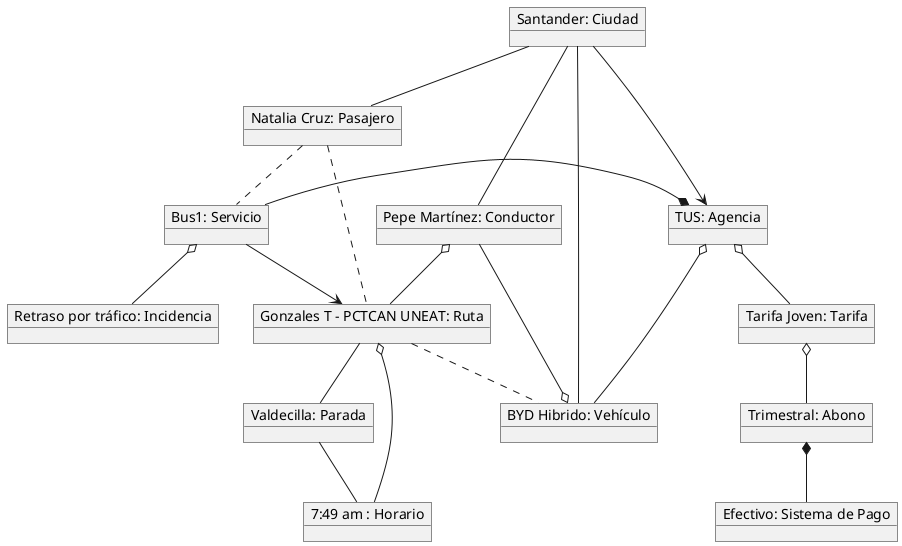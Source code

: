 @startuml
object "Santander: Ciudad" as ciudadSantander
object "TUS: Agencia" as agenciaPrincipal
object "Pepe Martínez: Conductor" as conductor
object "Natalia Cruz: Pasajero" as pasajero
object "Gonzales T - PCTCAN UNEAT: Ruta" as ruta1

object "Bus1: Servicio" as Servicio
object "BYD Hibrido: Vehículo" as bus101

object "Valdecilla: Parada" as valdecilla

object "7:49 am : Horario" as horarioLunesViernes

object "Tarifa Joven: Tarifa" as tarifa
object "Trimestral: Abono" as abono

object "Efectivo: Sistema de Pago" as SistemadePago
object "Retraso por tráfico: Incidencia" as incidencia

ciudadSantander --> agenciaPrincipal
ciudadSantander -- bus101
ciudadSantander -- pasajero
ciudadSantander -- conductor

agenciaPrincipal *-l- Servicio
agenciaPrincipal o-- tarifa
agenciaPrincipal o-- bus101

tarifa o-- abono
abono *-- SistemadePago

Servicio --> ruta1
Servicio o-- incidencia

ruta1 .. bus101
ruta1 -- valdecilla
ruta1 o-- horarioLunesViernes

valdecilla -- horarioLunesViernes

conductor o-- ruta1
conductor --o bus101

pasajero .. ruta1
pasajero .. Servicio
@enduml


